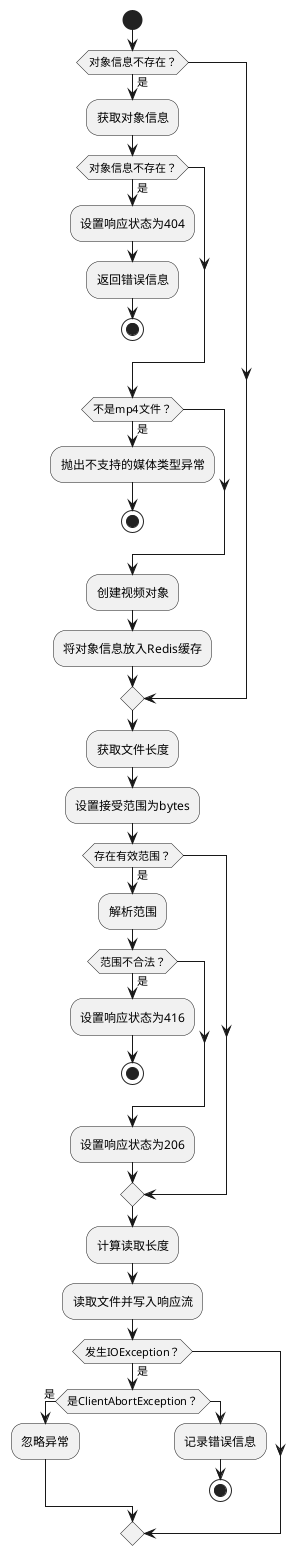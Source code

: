 @startuml

start
if (对象信息不存在？) then (是)
    :获取对象信息;
    if (对象信息不存在？) then (是)
        :设置响应状态为404;
        :返回错误信息;
        stop
    endif
    if (不是mp4文件？) then (是)
        :抛出不支持的媒体类型异常;
        stop
    endif
    :创建视频对象;
    :将对象信息放入Redis缓存;
endif

:获取文件长度;
:设置接受范围为bytes;
if (存在有效范围？) then (是)
    :解析范围;
    if (范围不合法？) then (是)
        :设置响应状态为416;
        stop
    endif
    :设置响应状态为206;
endif

:计算读取长度;

:读取文件并写入响应流;
if (发生IOException？) then (是)
    if (是ClientAbortException？) then (是)
        :忽略异常;
    else
        :记录错误信息;



stop

@enduml
